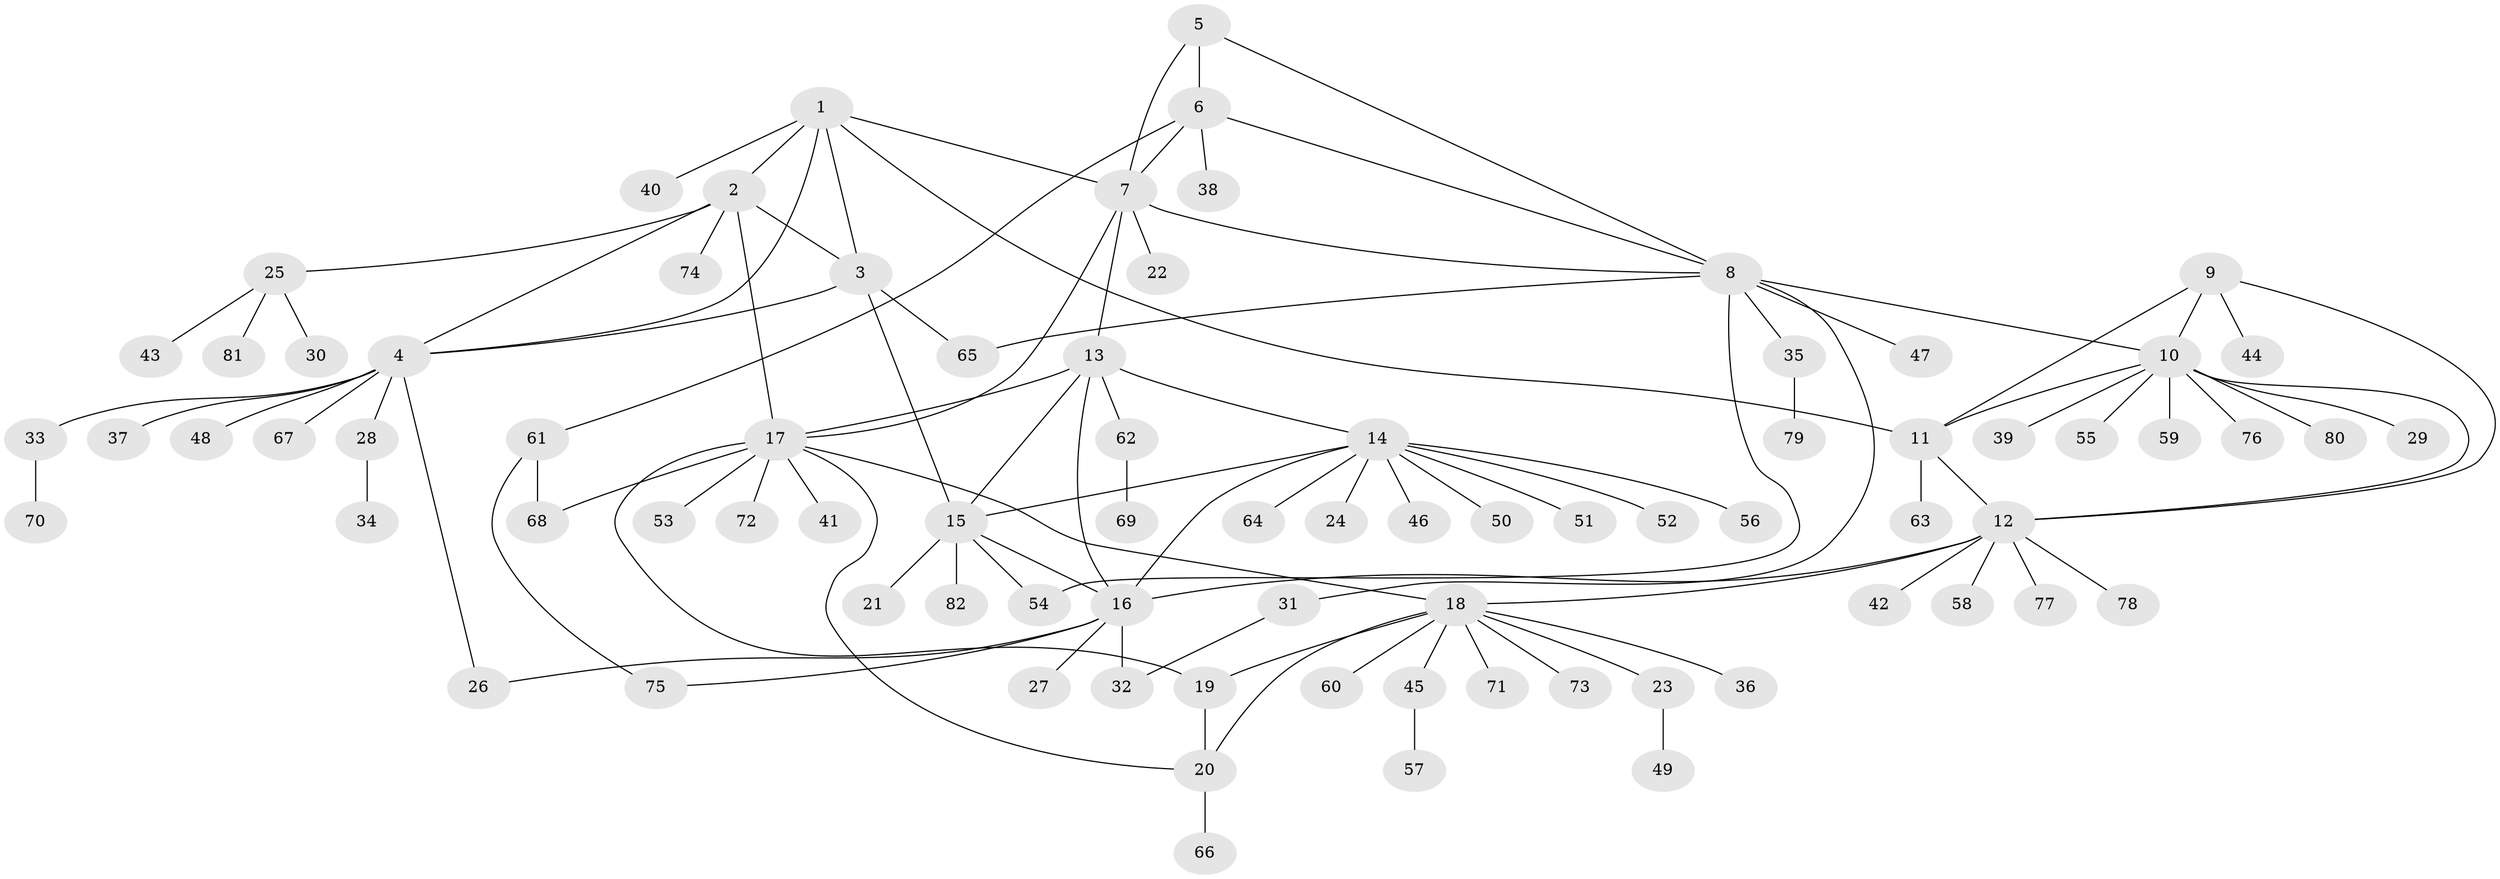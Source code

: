 // Generated by graph-tools (version 1.1) at 2025/15/03/09/25 04:15:52]
// undirected, 82 vertices, 108 edges
graph export_dot {
graph [start="1"]
  node [color=gray90,style=filled];
  1;
  2;
  3;
  4;
  5;
  6;
  7;
  8;
  9;
  10;
  11;
  12;
  13;
  14;
  15;
  16;
  17;
  18;
  19;
  20;
  21;
  22;
  23;
  24;
  25;
  26;
  27;
  28;
  29;
  30;
  31;
  32;
  33;
  34;
  35;
  36;
  37;
  38;
  39;
  40;
  41;
  42;
  43;
  44;
  45;
  46;
  47;
  48;
  49;
  50;
  51;
  52;
  53;
  54;
  55;
  56;
  57;
  58;
  59;
  60;
  61;
  62;
  63;
  64;
  65;
  66;
  67;
  68;
  69;
  70;
  71;
  72;
  73;
  74;
  75;
  76;
  77;
  78;
  79;
  80;
  81;
  82;
  1 -- 2;
  1 -- 3;
  1 -- 4;
  1 -- 7;
  1 -- 11;
  1 -- 40;
  2 -- 3;
  2 -- 4;
  2 -- 17;
  2 -- 25;
  2 -- 74;
  3 -- 4;
  3 -- 15;
  3 -- 65;
  4 -- 26;
  4 -- 28;
  4 -- 33;
  4 -- 37;
  4 -- 48;
  4 -- 67;
  5 -- 6;
  5 -- 7;
  5 -- 8;
  6 -- 7;
  6 -- 8;
  6 -- 38;
  6 -- 61;
  7 -- 8;
  7 -- 13;
  7 -- 17;
  7 -- 22;
  8 -- 10;
  8 -- 31;
  8 -- 35;
  8 -- 47;
  8 -- 54;
  8 -- 65;
  9 -- 10;
  9 -- 11;
  9 -- 12;
  9 -- 44;
  10 -- 11;
  10 -- 12;
  10 -- 29;
  10 -- 39;
  10 -- 55;
  10 -- 59;
  10 -- 76;
  10 -- 80;
  11 -- 12;
  11 -- 63;
  12 -- 16;
  12 -- 18;
  12 -- 42;
  12 -- 58;
  12 -- 77;
  12 -- 78;
  13 -- 14;
  13 -- 15;
  13 -- 16;
  13 -- 17;
  13 -- 62;
  14 -- 15;
  14 -- 16;
  14 -- 24;
  14 -- 46;
  14 -- 50;
  14 -- 51;
  14 -- 52;
  14 -- 56;
  14 -- 64;
  15 -- 16;
  15 -- 21;
  15 -- 54;
  15 -- 82;
  16 -- 26;
  16 -- 27;
  16 -- 32;
  16 -- 75;
  17 -- 18;
  17 -- 19;
  17 -- 20;
  17 -- 41;
  17 -- 53;
  17 -- 68;
  17 -- 72;
  18 -- 19;
  18 -- 20;
  18 -- 23;
  18 -- 36;
  18 -- 45;
  18 -- 60;
  18 -- 71;
  18 -- 73;
  19 -- 20;
  20 -- 66;
  23 -- 49;
  25 -- 30;
  25 -- 43;
  25 -- 81;
  28 -- 34;
  31 -- 32;
  33 -- 70;
  35 -- 79;
  45 -- 57;
  61 -- 68;
  61 -- 75;
  62 -- 69;
}
